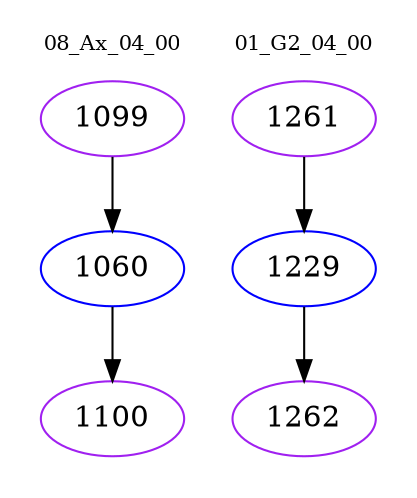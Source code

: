 digraph{
subgraph cluster_0 {
color = white
label = "08_Ax_04_00";
fontsize=10;
T0_1099 [label="1099", color="purple"]
T0_1099 -> T0_1060 [color="black"]
T0_1060 [label="1060", color="blue"]
T0_1060 -> T0_1100 [color="black"]
T0_1100 [label="1100", color="purple"]
}
subgraph cluster_1 {
color = white
label = "01_G2_04_00";
fontsize=10;
T1_1261 [label="1261", color="purple"]
T1_1261 -> T1_1229 [color="black"]
T1_1229 [label="1229", color="blue"]
T1_1229 -> T1_1262 [color="black"]
T1_1262 [label="1262", color="purple"]
}
}
